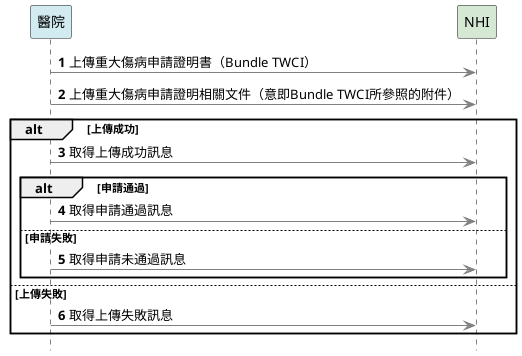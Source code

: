 @startuml
autonumber

skinparam sequence {
ArrowColor gray
ActorBorderColor gray
LifeLineBorderColor black
}
skinparam shadowing false
hide footbox

participant 醫院 #d1ebf1
participant NHI  #D5E8D4
醫院 -> NHI: 上傳重大傷病申請證明書（Bundle TWCI）
醫院 -> NHI: 上傳重大傷病申請證明相關文件（意即Bundle TWCI所參照的附件）
alt 上傳成功
    醫院 -> NHI: 取得上傳成功訊息
    alt 申請通過
        醫院 -> NHI: 取得申請通過訊息
    else 申請失敗
        醫院 -> NHI: 取得申請未通過訊息
    end
else 上傳失敗
    醫院 -> NHI: 取得上傳失敗訊息
end
@enduml